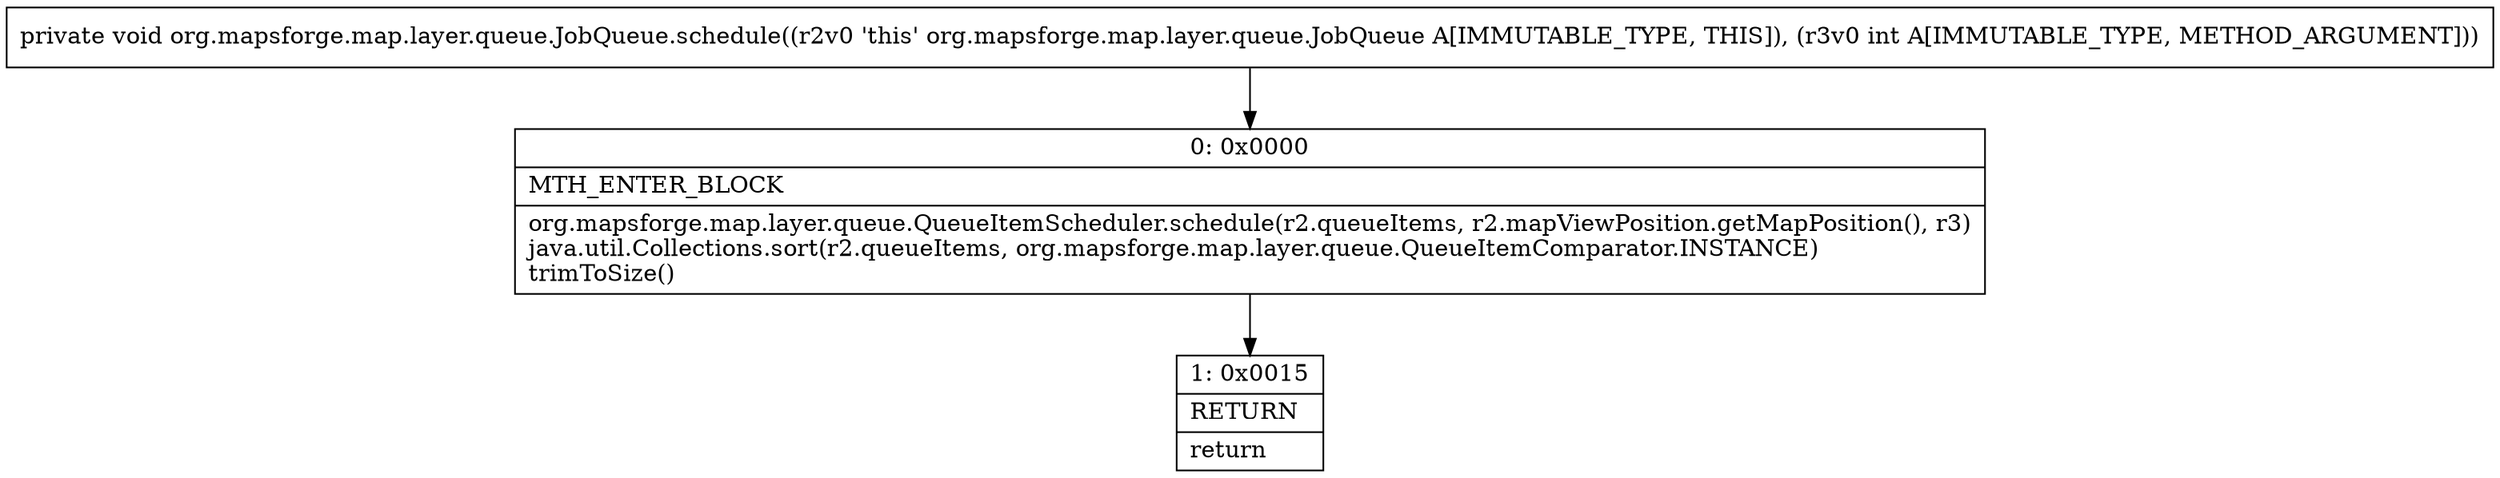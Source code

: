 digraph "CFG fororg.mapsforge.map.layer.queue.JobQueue.schedule(I)V" {
Node_0 [shape=record,label="{0\:\ 0x0000|MTH_ENTER_BLOCK\l|org.mapsforge.map.layer.queue.QueueItemScheduler.schedule(r2.queueItems, r2.mapViewPosition.getMapPosition(), r3)\ljava.util.Collections.sort(r2.queueItems, org.mapsforge.map.layer.queue.QueueItemComparator.INSTANCE)\ltrimToSize()\l}"];
Node_1 [shape=record,label="{1\:\ 0x0015|RETURN\l|return\l}"];
MethodNode[shape=record,label="{private void org.mapsforge.map.layer.queue.JobQueue.schedule((r2v0 'this' org.mapsforge.map.layer.queue.JobQueue A[IMMUTABLE_TYPE, THIS]), (r3v0 int A[IMMUTABLE_TYPE, METHOD_ARGUMENT])) }"];
MethodNode -> Node_0;
Node_0 -> Node_1;
}

